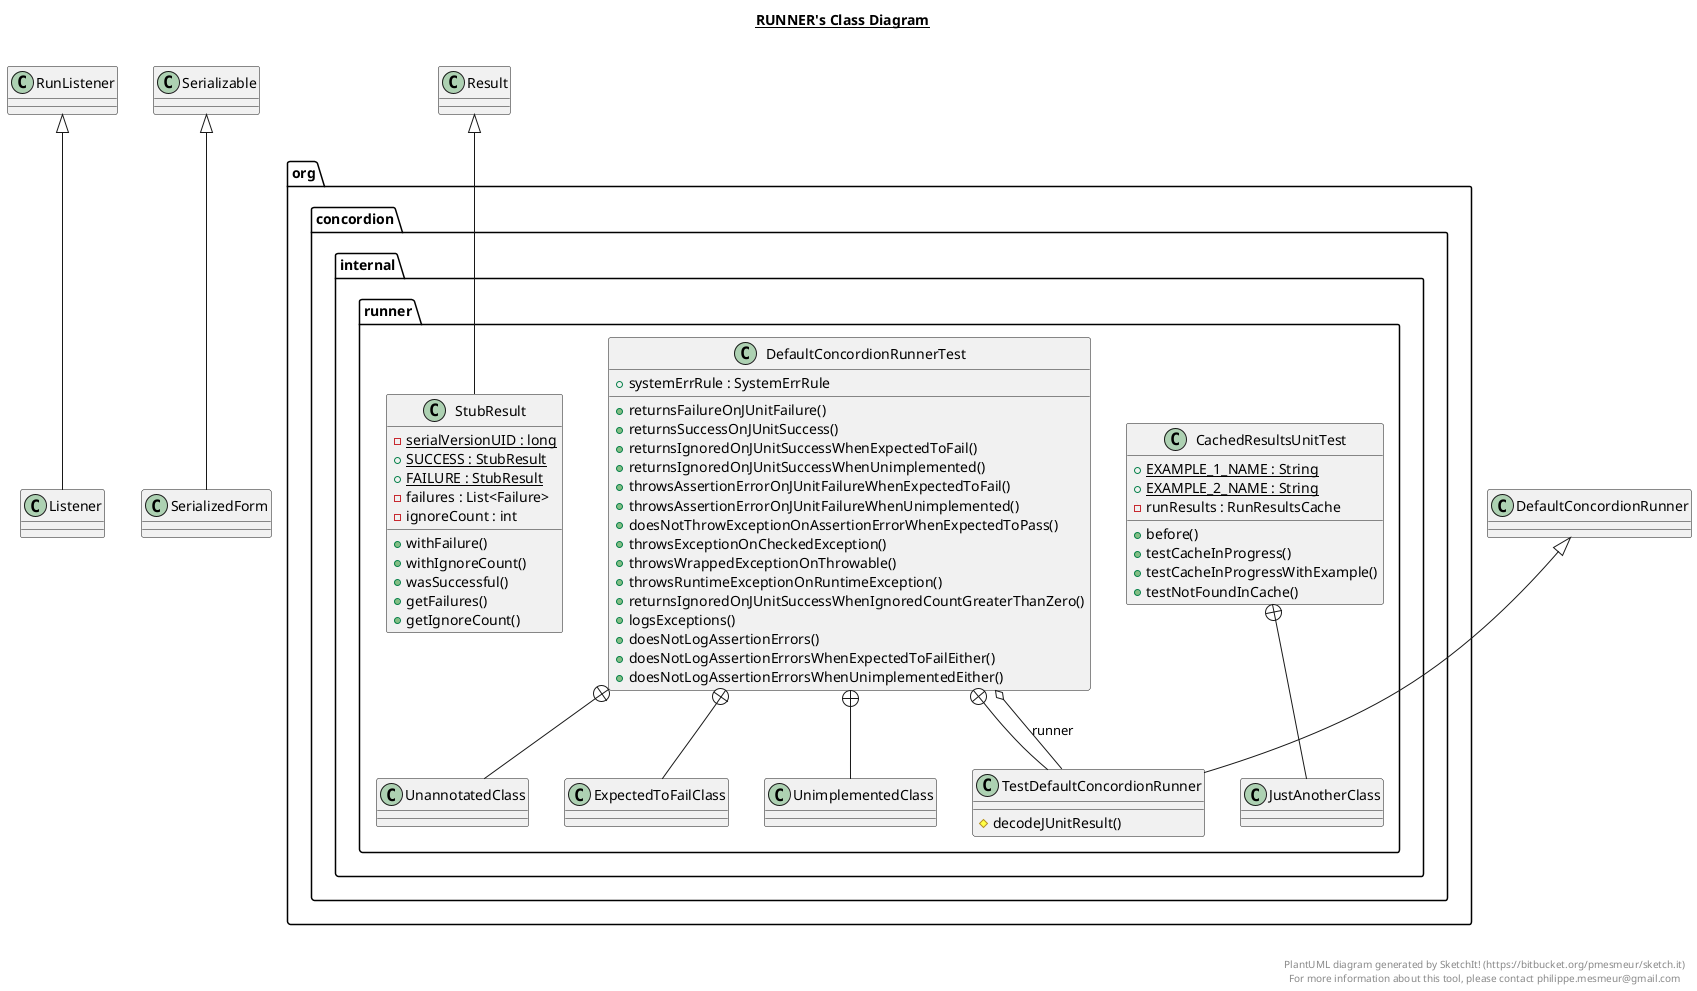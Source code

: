 @startuml

title __RUNNER's Class Diagram__\n

  package org.concordion.internal {
    package org.concordion.internal.runner {
      class CachedResultsUnitTest {
          {static} + EXAMPLE_1_NAME : String
          {static} + EXAMPLE_2_NAME : String
          - runResults : RunResultsCache
          + before()
          + testCacheInProgress()
          + testCacheInProgressWithExample()
          + testNotFoundInCache()
      }
    }
  }
  

  package org.concordion.internal {
    package org.concordion.internal.runner {
      class JustAnotherClass {
      }
    }
  }
  

  package org.concordion.internal {
    package org.concordion.internal.runner {
      class DefaultConcordionRunnerTest {
          + systemErrRule : SystemErrRule
          + returnsFailureOnJUnitFailure()
          + returnsSuccessOnJUnitSuccess()
          + returnsIgnoredOnJUnitSuccessWhenExpectedToFail()
          + returnsIgnoredOnJUnitSuccessWhenUnimplemented()
          + throwsAssertionErrorOnJUnitFailureWhenExpectedToFail()
          + throwsAssertionErrorOnJUnitFailureWhenUnimplemented()
          + doesNotThrowExceptionOnAssertionErrorWhenExpectedToPass()
          + throwsExceptionOnCheckedException()
          + throwsWrappedExceptionOnThrowable()
          + throwsRuntimeExceptionOnRuntimeException()
          + returnsIgnoredOnJUnitSuccessWhenIgnoredCountGreaterThanZero()
          + logsExceptions()
          + doesNotLogAssertionErrors()
          + doesNotLogAssertionErrorsWhenExpectedToFailEither()
          + doesNotLogAssertionErrorsWhenUnimplementedEither()
      }
    }
  }
  

  package org.concordion.internal {
    package org.concordion.internal.runner {
      class UnannotatedClass {
      }
    }
  }
  

  package org.concordion.internal {
    package org.concordion.internal.runner {
      class ExpectedToFailClass {
      }
    }
  }
  

  package org.concordion.internal {
    package org.concordion.internal.runner {
      class UnimplementedClass {
      }
    }
  }
  

  package org.concordion.internal {
    package org.concordion.internal.runner {
      class TestDefaultConcordionRunner {
          # decodeJUnitResult()
      }
    }
  }
  

  package org.concordion.internal {
    package org.concordion.internal.runner {
      class StubResult {
          {static} - serialVersionUID : long
          {static} + SUCCESS : StubResult
          {static} + FAILURE : StubResult
          - failures : List<Failure>
          - ignoreCount : int
          + withFailure()
          + withIgnoreCount()
          + wasSuccessful()
          + getFailures()
          + getIgnoreCount()
      }
    }
  }
  

  CachedResultsUnitTest +-down- JustAnotherClass
  DefaultConcordionRunnerTest o-- TestDefaultConcordionRunner : runner
  DefaultConcordionRunnerTest +-down- UnannotatedClass
  DefaultConcordionRunnerTest +-down- ExpectedToFailClass
  DefaultConcordionRunnerTest +-down- UnimplementedClass
  DefaultConcordionRunnerTest +-down- TestDefaultConcordionRunner
  TestDefaultConcordionRunner -up-|> DefaultConcordionRunner
  StubResult -up-|> Result
  SerializedForm -up-|> Serializable
  Listener -up-|> RunListener


right footer


PlantUML diagram generated by SketchIt! (https://bitbucket.org/pmesmeur/sketch.it)
For more information about this tool, please contact philippe.mesmeur@gmail.com
endfooter

@enduml

